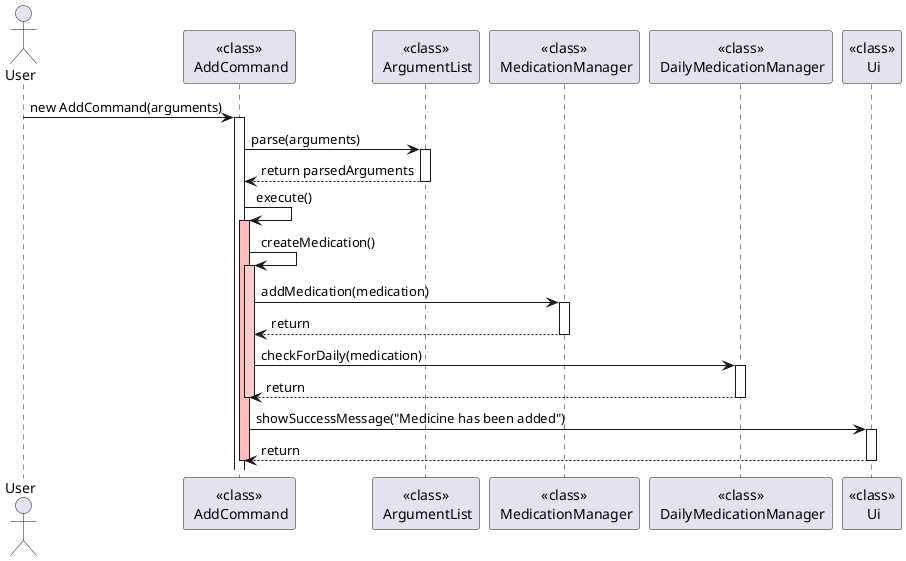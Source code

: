 @startuml
actor User
participant "<<class>>\n AddCommand" as AddCommand
participant "<<class>>\n ArgumentList" as ArgumentList
participant "<<class>>\n MedicationManager" as MedicationManager
participant "<<class>>\n DailyMedicationManager" as DailyMedicationManager
participant "<<class>>\n Ui" as Ui

User -> AddCommand: new AddCommand(arguments)
activate AddCommand
AddCommand -> ArgumentList: parse(arguments)
activate ArgumentList
ArgumentList --> AddCommand: return parsedArguments
deactivate ArgumentList

AddCommand -> AddCommand: execute()
activate AddCommand #FFBBBB

AddCommand -> AddCommand: createMedication()
activate AddCommand #FFCCCC
AddCommand -> MedicationManager: addMedication(medication)
activate MedicationManager
MedicationManager --> AddCommand: return
deactivate MedicationManager

AddCommand -> DailyMedicationManager: checkForDaily(medication)
activate DailyMedicationManager
DailyMedicationManager --> AddCommand: return
deactivate DailyMedicationManager
deactivate AddCommand

AddCommand -> Ui: showSuccessMessage("Medicine has been added")
activate Ui
Ui --> AddCommand: return
deactivate Ui
deactivate AddCommand
@enduml